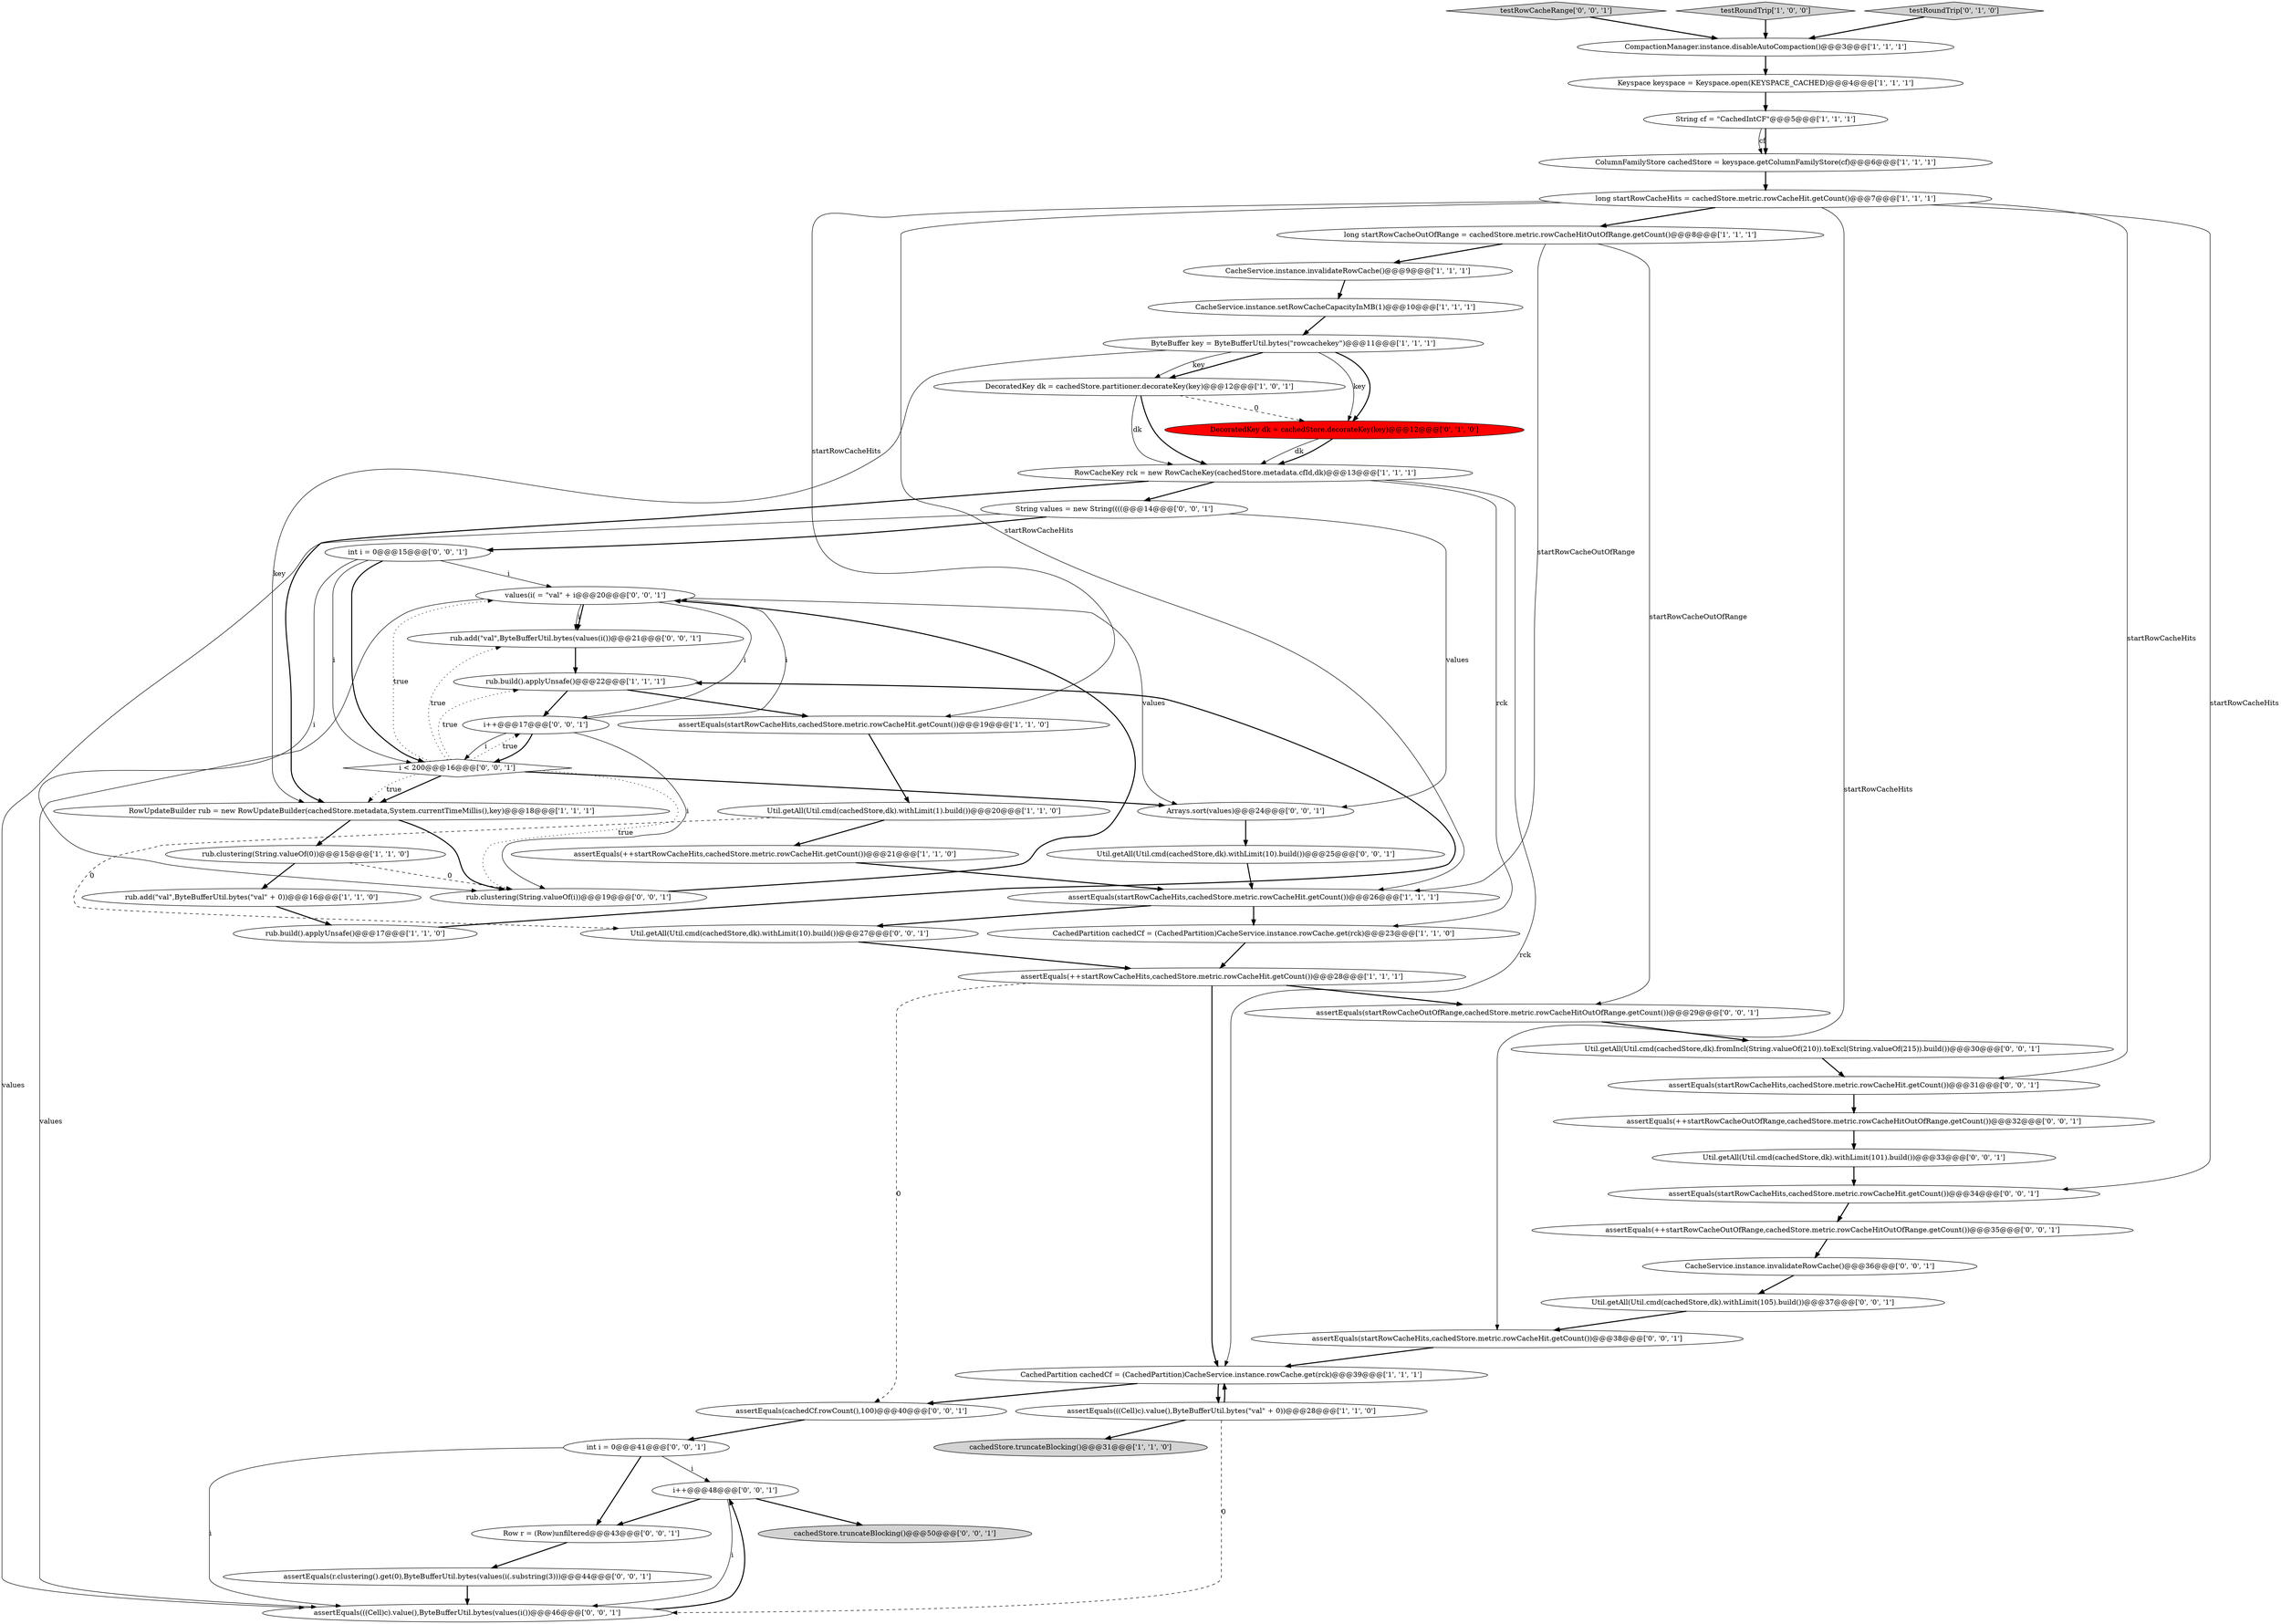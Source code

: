 digraph {
43 [style = filled, label = "i++@@@48@@@['0', '0', '1']", fillcolor = white, shape = ellipse image = "AAA0AAABBB3BBB"];
40 [style = filled, label = "Util.getAll(Util.cmd(cachedStore,dk).fromIncl(String.valueOf(210)).toExcl(String.valueOf(215)).build())@@@30@@@['0', '0', '1']", fillcolor = white, shape = ellipse image = "AAA0AAABBB3BBB"];
5 [style = filled, label = "long startRowCacheOutOfRange = cachedStore.metric.rowCacheHitOutOfRange.getCount()@@@8@@@['1', '1', '1']", fillcolor = white, shape = ellipse image = "AAA0AAABBB1BBB"];
9 [style = filled, label = "cachedStore.truncateBlocking()@@@31@@@['1', '1', '0']", fillcolor = lightgray, shape = ellipse image = "AAA0AAABBB1BBB"];
31 [style = filled, label = "cachedStore.truncateBlocking()@@@50@@@['0', '0', '1']", fillcolor = lightgray, shape = ellipse image = "AAA0AAABBB3BBB"];
7 [style = filled, label = "assertEquals(++startRowCacheHits,cachedStore.metric.rowCacheHit.getCount())@@@28@@@['1', '1', '1']", fillcolor = white, shape = ellipse image = "AAA0AAABBB1BBB"];
15 [style = filled, label = "CachedPartition cachedCf = (CachedPartition)CacheService.instance.rowCache.get(rck)@@@23@@@['1', '1', '0']", fillcolor = white, shape = ellipse image = "AAA0AAABBB1BBB"];
55 [style = filled, label = "assertEquals(startRowCacheOutOfRange,cachedStore.metric.rowCacheHitOutOfRange.getCount())@@@29@@@['0', '0', '1']", fillcolor = white, shape = ellipse image = "AAA0AAABBB3BBB"];
8 [style = filled, label = "assertEquals(++startRowCacheHits,cachedStore.metric.rowCacheHit.getCount())@@@21@@@['1', '1', '0']", fillcolor = white, shape = ellipse image = "AAA0AAABBB1BBB"];
25 [style = filled, label = "rub.clustering(String.valueOf(0))@@@15@@@['1', '1', '0']", fillcolor = white, shape = ellipse image = "AAA0AAABBB1BBB"];
41 [style = filled, label = "Arrays.sort(values)@@@24@@@['0', '0', '1']", fillcolor = white, shape = ellipse image = "AAA0AAABBB3BBB"];
54 [style = filled, label = "values(i( = \"val\" + i@@@20@@@['0', '0', '1']", fillcolor = white, shape = ellipse image = "AAA0AAABBB3BBB"];
21 [style = filled, label = "long startRowCacheHits = cachedStore.metric.rowCacheHit.getCount()@@@7@@@['1', '1', '1']", fillcolor = white, shape = ellipse image = "AAA0AAABBB1BBB"];
34 [style = filled, label = "assertEquals(r.clustering().get(0),ByteBufferUtil.bytes(values(i(.substring(3)))@@@44@@@['0', '0', '1']", fillcolor = white, shape = ellipse image = "AAA0AAABBB3BBB"];
6 [style = filled, label = "RowUpdateBuilder rub = new RowUpdateBuilder(cachedStore.metadata,System.currentTimeMillis(),key)@@@18@@@['1', '1', '1']", fillcolor = white, shape = ellipse image = "AAA0AAABBB1BBB"];
1 [style = filled, label = "Util.getAll(Util.cmd(cachedStore,dk).withLimit(1).build())@@@20@@@['1', '1', '0']", fillcolor = white, shape = ellipse image = "AAA0AAABBB1BBB"];
32 [style = filled, label = "rub.add(\"val\",ByteBufferUtil.bytes(values(i())@@@21@@@['0', '0', '1']", fillcolor = white, shape = ellipse image = "AAA0AAABBB3BBB"];
48 [style = filled, label = "assertEquals(((Cell)c).value(),ByteBufferUtil.bytes(values(i())@@@46@@@['0', '0', '1']", fillcolor = white, shape = ellipse image = "AAA0AAABBB3BBB"];
2 [style = filled, label = "CachedPartition cachedCf = (CachedPartition)CacheService.instance.rowCache.get(rck)@@@39@@@['1', '1', '1']", fillcolor = white, shape = ellipse image = "AAA0AAABBB1BBB"];
53 [style = filled, label = "assertEquals(startRowCacheHits,cachedStore.metric.rowCacheHit.getCount())@@@31@@@['0', '0', '1']", fillcolor = white, shape = ellipse image = "AAA0AAABBB3BBB"];
16 [style = filled, label = "CompactionManager.instance.disableAutoCompaction()@@@3@@@['1', '1', '1']", fillcolor = white, shape = ellipse image = "AAA0AAABBB1BBB"];
38 [style = filled, label = "assertEquals(startRowCacheHits,cachedStore.metric.rowCacheHit.getCount())@@@34@@@['0', '0', '1']", fillcolor = white, shape = ellipse image = "AAA0AAABBB3BBB"];
17 [style = filled, label = "rub.build().applyUnsafe()@@@22@@@['1', '1', '1']", fillcolor = white, shape = ellipse image = "AAA0AAABBB1BBB"];
24 [style = filled, label = "DecoratedKey dk = cachedStore.partitioner.decorateKey(key)@@@12@@@['1', '0', '1']", fillcolor = white, shape = ellipse image = "AAA0AAABBB1BBB"];
33 [style = filled, label = "Util.getAll(Util.cmd(cachedStore,dk).withLimit(105).build())@@@37@@@['0', '0', '1']", fillcolor = white, shape = ellipse image = "AAA0AAABBB3BBB"];
50 [style = filled, label = "int i = 0@@@15@@@['0', '0', '1']", fillcolor = white, shape = ellipse image = "AAA0AAABBB3BBB"];
18 [style = filled, label = "Keyspace keyspace = Keyspace.open(KEYSPACE_CACHED)@@@4@@@['1', '1', '1']", fillcolor = white, shape = ellipse image = "AAA0AAABBB1BBB"];
3 [style = filled, label = "ByteBuffer key = ByteBufferUtil.bytes(\"rowcachekey\")@@@11@@@['1', '1', '1']", fillcolor = white, shape = ellipse image = "AAA0AAABBB1BBB"];
12 [style = filled, label = "assertEquals(((Cell)c).value(),ByteBufferUtil.bytes(\"val\" + 0))@@@28@@@['1', '1', '0']", fillcolor = white, shape = ellipse image = "AAA0AAABBB1BBB"];
51 [style = filled, label = "Row r = (Row)unfiltered@@@43@@@['0', '0', '1']", fillcolor = white, shape = ellipse image = "AAA0AAABBB3BBB"];
23 [style = filled, label = "RowCacheKey rck = new RowCacheKey(cachedStore.metadata.cfId,dk)@@@13@@@['1', '1', '1']", fillcolor = white, shape = ellipse image = "AAA0AAABBB1BBB"];
14 [style = filled, label = "CacheService.instance.invalidateRowCache()@@@9@@@['1', '1', '1']", fillcolor = white, shape = ellipse image = "AAA0AAABBB1BBB"];
22 [style = filled, label = "assertEquals(startRowCacheHits,cachedStore.metric.rowCacheHit.getCount())@@@26@@@['1', '1', '1']", fillcolor = white, shape = ellipse image = "AAA0AAABBB1BBB"];
52 [style = filled, label = "testRowCacheRange['0', '0', '1']", fillcolor = lightgray, shape = diamond image = "AAA0AAABBB3BBB"];
10 [style = filled, label = "testRoundTrip['1', '0', '0']", fillcolor = lightgray, shape = diamond image = "AAA0AAABBB1BBB"];
11 [style = filled, label = "String cf = \"CachedIntCF\"@@@5@@@['1', '1', '1']", fillcolor = white, shape = ellipse image = "AAA0AAABBB1BBB"];
27 [style = filled, label = "testRoundTrip['0', '1', '0']", fillcolor = lightgray, shape = diamond image = "AAA0AAABBB2BBB"];
39 [style = filled, label = "Util.getAll(Util.cmd(cachedStore,dk).withLimit(10).build())@@@25@@@['0', '0', '1']", fillcolor = white, shape = ellipse image = "AAA0AAABBB3BBB"];
4 [style = filled, label = "rub.add(\"val\",ByteBufferUtil.bytes(\"val\" + 0))@@@16@@@['1', '1', '0']", fillcolor = white, shape = ellipse image = "AAA0AAABBB1BBB"];
30 [style = filled, label = "assertEquals(++startRowCacheOutOfRange,cachedStore.metric.rowCacheHitOutOfRange.getCount())@@@35@@@['0', '0', '1']", fillcolor = white, shape = ellipse image = "AAA0AAABBB3BBB"];
36 [style = filled, label = "assertEquals(cachedCf.rowCount(),100)@@@40@@@['0', '0', '1']", fillcolor = white, shape = ellipse image = "AAA0AAABBB3BBB"];
13 [style = filled, label = "CacheService.instance.setRowCacheCapacityInMB(1)@@@10@@@['1', '1', '1']", fillcolor = white, shape = ellipse image = "AAA0AAABBB1BBB"];
46 [style = filled, label = "assertEquals(startRowCacheHits,cachedStore.metric.rowCacheHit.getCount())@@@38@@@['0', '0', '1']", fillcolor = white, shape = ellipse image = "AAA0AAABBB3BBB"];
28 [style = filled, label = "String values = new String((((@@@14@@@['0', '0', '1']", fillcolor = white, shape = ellipse image = "AAA0AAABBB3BBB"];
29 [style = filled, label = "assertEquals(++startRowCacheOutOfRange,cachedStore.metric.rowCacheHitOutOfRange.getCount())@@@32@@@['0', '0', '1']", fillcolor = white, shape = ellipse image = "AAA0AAABBB3BBB"];
42 [style = filled, label = "i++@@@17@@@['0', '0', '1']", fillcolor = white, shape = ellipse image = "AAA0AAABBB3BBB"];
26 [style = filled, label = "DecoratedKey dk = cachedStore.decorateKey(key)@@@12@@@['0', '1', '0']", fillcolor = red, shape = ellipse image = "AAA1AAABBB2BBB"];
35 [style = filled, label = "Util.getAll(Util.cmd(cachedStore,dk).withLimit(101).build())@@@33@@@['0', '0', '1']", fillcolor = white, shape = ellipse image = "AAA0AAABBB3BBB"];
45 [style = filled, label = "CacheService.instance.invalidateRowCache()@@@36@@@['0', '0', '1']", fillcolor = white, shape = ellipse image = "AAA0AAABBB3BBB"];
0 [style = filled, label = "rub.build().applyUnsafe()@@@17@@@['1', '1', '0']", fillcolor = white, shape = ellipse image = "AAA0AAABBB1BBB"];
19 [style = filled, label = "ColumnFamilyStore cachedStore = keyspace.getColumnFamilyStore(cf)@@@6@@@['1', '1', '1']", fillcolor = white, shape = ellipse image = "AAA0AAABBB1BBB"];
37 [style = filled, label = "int i = 0@@@41@@@['0', '0', '1']", fillcolor = white, shape = ellipse image = "AAA0AAABBB3BBB"];
44 [style = filled, label = "i < 200@@@16@@@['0', '0', '1']", fillcolor = white, shape = diamond image = "AAA0AAABBB3BBB"];
49 [style = filled, label = "rub.clustering(String.valueOf(i))@@@19@@@['0', '0', '1']", fillcolor = white, shape = ellipse image = "AAA0AAABBB3BBB"];
47 [style = filled, label = "Util.getAll(Util.cmd(cachedStore,dk).withLimit(10).build())@@@27@@@['0', '0', '1']", fillcolor = white, shape = ellipse image = "AAA0AAABBB3BBB"];
20 [style = filled, label = "assertEquals(startRowCacheHits,cachedStore.metric.rowCacheHit.getCount())@@@19@@@['1', '1', '0']", fillcolor = white, shape = ellipse image = "AAA0AAABBB1BBB"];
22->15 [style = bold, label=""];
3->24 [style = bold, label=""];
47->7 [style = bold, label=""];
46->2 [style = bold, label=""];
50->44 [style = bold, label=""];
28->50 [style = bold, label=""];
55->40 [style = bold, label=""];
45->33 [style = bold, label=""];
21->20 [style = solid, label="startRowCacheHits"];
44->49 [style = dotted, label="true"];
28->48 [style = solid, label="values"];
12->9 [style = bold, label=""];
23->28 [style = bold, label=""];
21->53 [style = solid, label="startRowCacheHits"];
12->2 [style = bold, label=""];
38->30 [style = bold, label=""];
24->26 [style = dashed, label="0"];
42->44 [style = bold, label=""];
24->23 [style = solid, label="dk"];
3->24 [style = solid, label="key"];
48->43 [style = bold, label=""];
37->48 [style = solid, label="i"];
33->46 [style = bold, label=""];
22->47 [style = bold, label=""];
21->22 [style = solid, label="startRowCacheHits"];
2->36 [style = bold, label=""];
21->38 [style = solid, label="startRowCacheHits"];
23->15 [style = solid, label="rck"];
37->43 [style = solid, label="i"];
35->38 [style = bold, label=""];
3->26 [style = solid, label="key"];
17->20 [style = bold, label=""];
53->29 [style = bold, label=""];
21->46 [style = solid, label="startRowCacheHits"];
34->48 [style = bold, label=""];
54->32 [style = solid, label="i"];
54->48 [style = solid, label="values"];
0->17 [style = bold, label=""];
18->11 [style = bold, label=""];
43->51 [style = bold, label=""];
6->49 [style = bold, label=""];
27->16 [style = bold, label=""];
7->55 [style = bold, label=""];
50->54 [style = solid, label="i"];
17->42 [style = bold, label=""];
8->22 [style = bold, label=""];
4->0 [style = bold, label=""];
39->22 [style = bold, label=""];
42->49 [style = solid, label="i"];
44->42 [style = dotted, label="true"];
1->47 [style = dashed, label="0"];
7->2 [style = bold, label=""];
44->41 [style = bold, label=""];
36->37 [style = bold, label=""];
29->35 [style = bold, label=""];
12->48 [style = dashed, label="0"];
28->41 [style = solid, label="values"];
49->54 [style = bold, label=""];
32->17 [style = bold, label=""];
50->49 [style = solid, label="i"];
5->22 [style = solid, label="startRowCacheOutOfRange"];
16->18 [style = bold, label=""];
44->32 [style = dotted, label="true"];
1->8 [style = bold, label=""];
40->53 [style = bold, label=""];
5->55 [style = solid, label="startRowCacheOutOfRange"];
3->6 [style = solid, label="key"];
3->26 [style = bold, label=""];
20->1 [style = bold, label=""];
25->49 [style = dashed, label="0"];
44->17 [style = dotted, label="true"];
11->19 [style = solid, label="cf"];
21->5 [style = bold, label=""];
23->2 [style = solid, label="rck"];
10->16 [style = bold, label=""];
52->16 [style = bold, label=""];
23->6 [style = bold, label=""];
54->41 [style = solid, label="values"];
14->13 [style = bold, label=""];
43->31 [style = bold, label=""];
24->23 [style = bold, label=""];
19->21 [style = bold, label=""];
44->54 [style = dotted, label="true"];
44->6 [style = bold, label=""];
15->7 [style = bold, label=""];
37->51 [style = bold, label=""];
25->4 [style = bold, label=""];
5->14 [style = bold, label=""];
11->19 [style = bold, label=""];
2->12 [style = bold, label=""];
50->44 [style = solid, label="i"];
42->44 [style = solid, label="i"];
42->54 [style = solid, label="i"];
13->3 [style = bold, label=""];
26->23 [style = solid, label="dk"];
26->23 [style = bold, label=""];
54->32 [style = bold, label=""];
51->34 [style = bold, label=""];
41->39 [style = bold, label=""];
54->42 [style = solid, label="i"];
43->48 [style = solid, label="i"];
44->6 [style = dotted, label="true"];
7->36 [style = dashed, label="0"];
30->45 [style = bold, label=""];
6->25 [style = bold, label=""];
}
